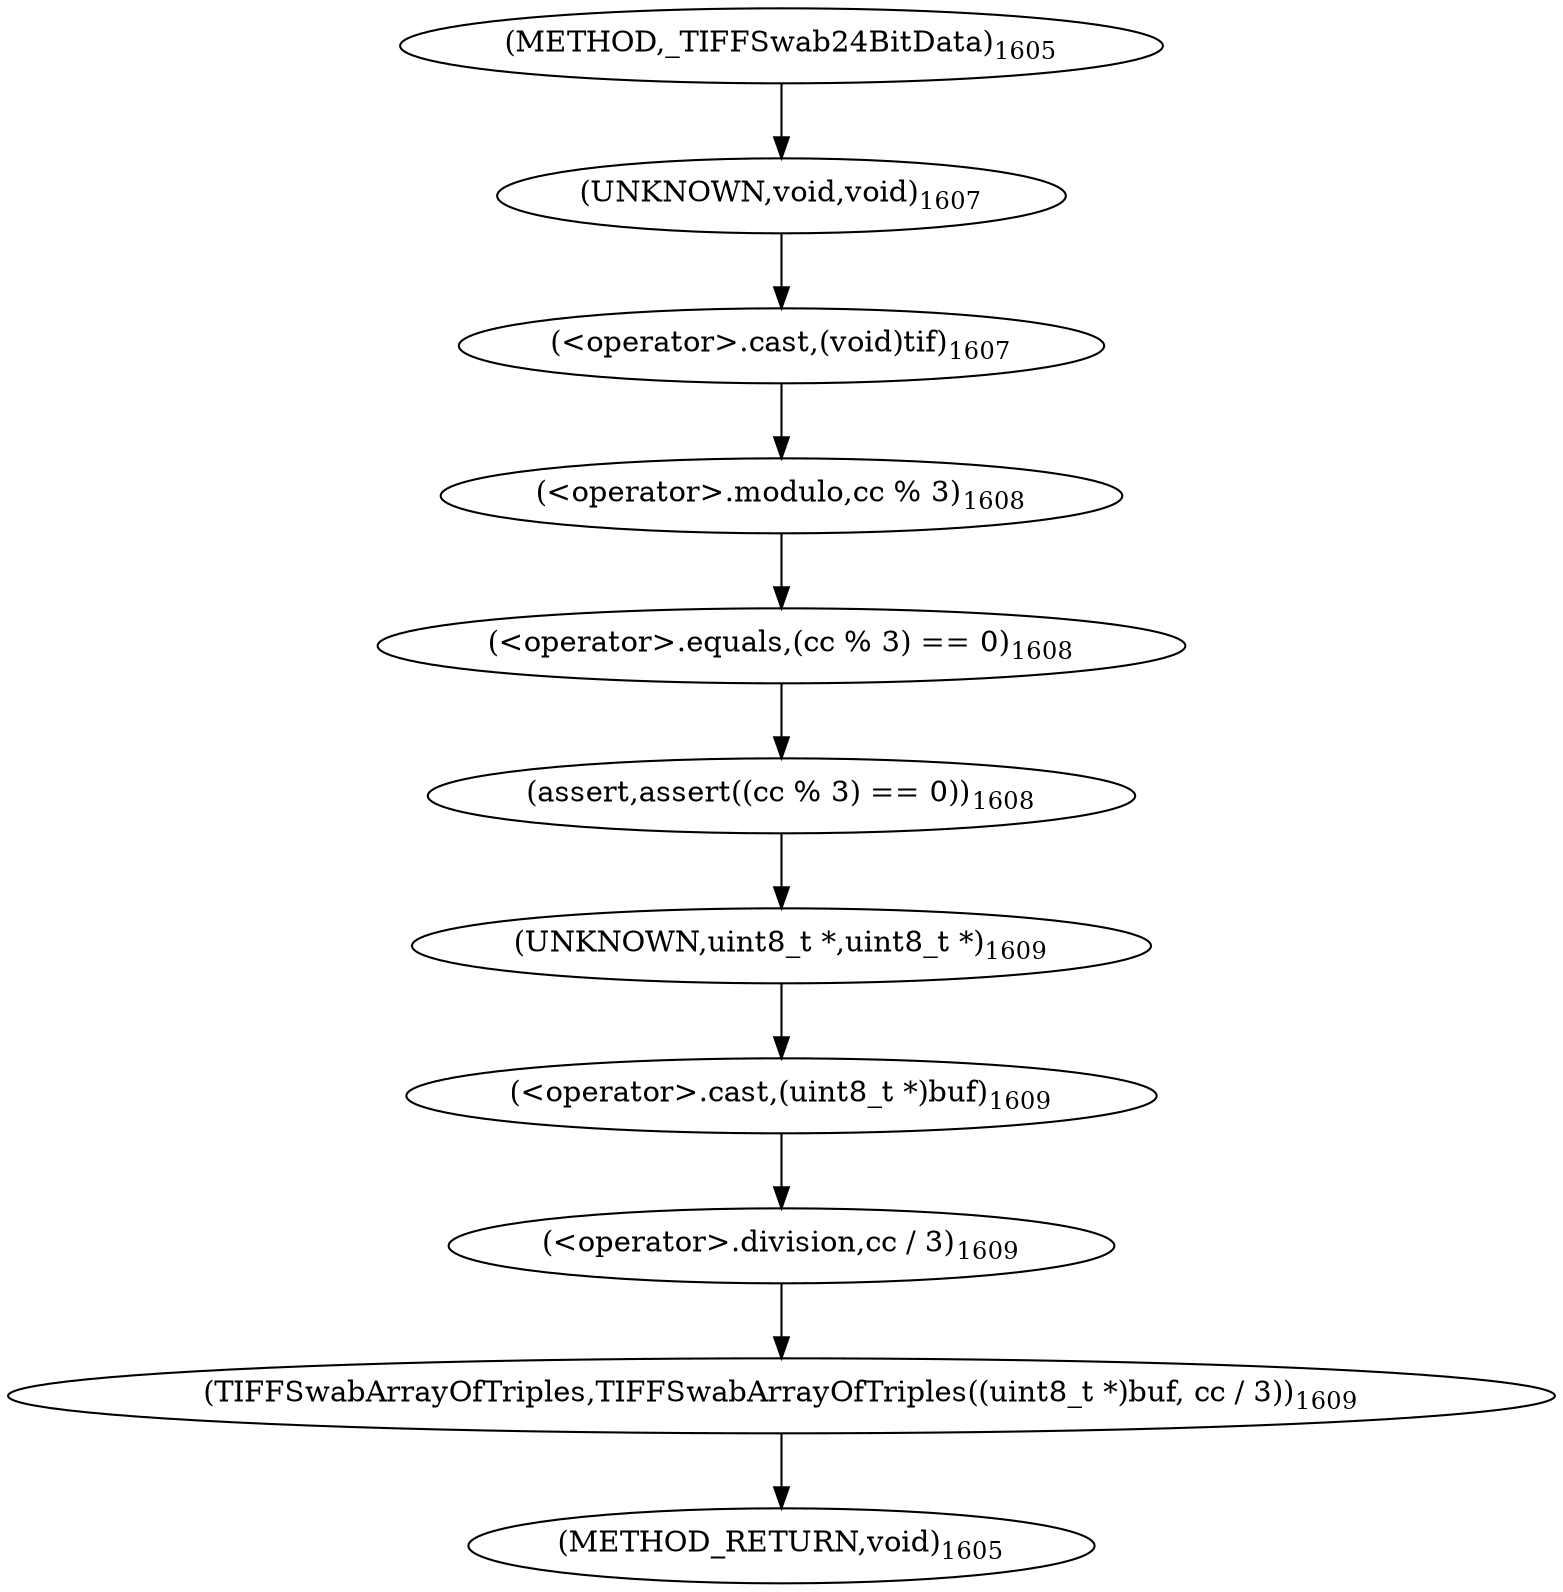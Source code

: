 digraph "_TIFFSwab24BitData" {  
"77905" [label = <(&lt;operator&gt;.cast,(void)tif)<SUB>1607</SUB>> ]
"77908" [label = <(assert,assert((cc % 3) == 0))<SUB>1608</SUB>> ]
"77914" [label = <(TIFFSwabArrayOfTriples,TIFFSwabArrayOfTriples((uint8_t *)buf, cc / 3))<SUB>1609</SUB>> ]
"77906" [label = <(UNKNOWN,void,void)<SUB>1607</SUB>> ]
"77909" [label = <(&lt;operator&gt;.equals,(cc % 3) == 0)<SUB>1608</SUB>> ]
"77915" [label = <(&lt;operator&gt;.cast,(uint8_t *)buf)<SUB>1609</SUB>> ]
"77918" [label = <(&lt;operator&gt;.division,cc / 3)<SUB>1609</SUB>> ]
"77910" [label = <(&lt;operator&gt;.modulo,cc % 3)<SUB>1608</SUB>> ]
"77916" [label = <(UNKNOWN,uint8_t *,uint8_t *)<SUB>1609</SUB>> ]
"77900" [label = <(METHOD,_TIFFSwab24BitData)<SUB>1605</SUB>> ]
"77921" [label = <(METHOD_RETURN,void)<SUB>1605</SUB>> ]
  "77905" -> "77910" 
  "77908" -> "77916" 
  "77914" -> "77921" 
  "77906" -> "77905" 
  "77909" -> "77908" 
  "77915" -> "77918" 
  "77918" -> "77914" 
  "77910" -> "77909" 
  "77916" -> "77915" 
  "77900" -> "77906" 
}
